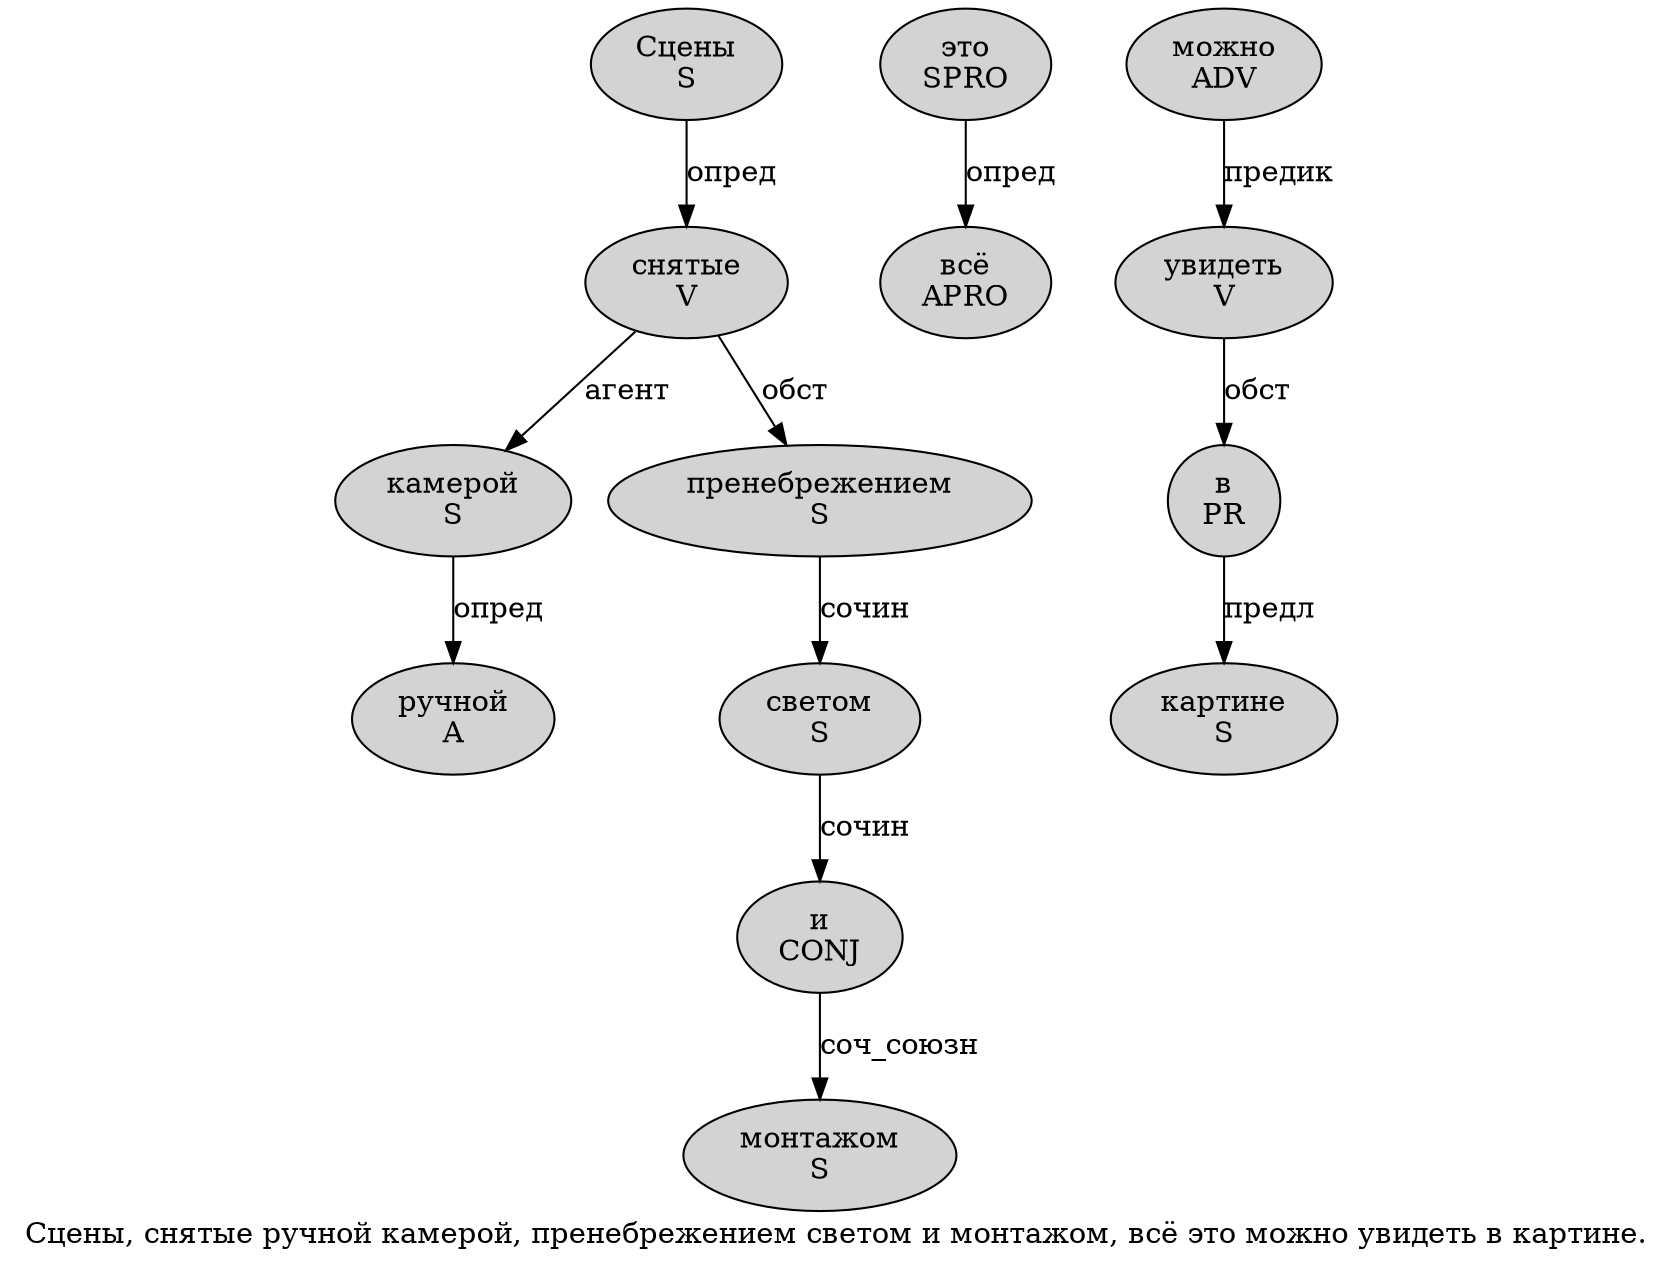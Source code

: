 digraph SENTENCE_666 {
	graph [label="Сцены, снятые ручной камерой, пренебрежением светом и монтажом, всё это можно увидеть в картине."]
	node [style=filled]
		0 [label="Сцены
S" color="" fillcolor=lightgray penwidth=1 shape=ellipse]
		2 [label="снятые
V" color="" fillcolor=lightgray penwidth=1 shape=ellipse]
		3 [label="ручной
A" color="" fillcolor=lightgray penwidth=1 shape=ellipse]
		4 [label="камерой
S" color="" fillcolor=lightgray penwidth=1 shape=ellipse]
		6 [label="пренебрежением
S" color="" fillcolor=lightgray penwidth=1 shape=ellipse]
		7 [label="светом
S" color="" fillcolor=lightgray penwidth=1 shape=ellipse]
		8 [label="и
CONJ" color="" fillcolor=lightgray penwidth=1 shape=ellipse]
		9 [label="монтажом
S" color="" fillcolor=lightgray penwidth=1 shape=ellipse]
		11 [label="всё
APRO" color="" fillcolor=lightgray penwidth=1 shape=ellipse]
		12 [label="это
SPRO" color="" fillcolor=lightgray penwidth=1 shape=ellipse]
		13 [label="можно
ADV" color="" fillcolor=lightgray penwidth=1 shape=ellipse]
		14 [label="увидеть
V" color="" fillcolor=lightgray penwidth=1 shape=ellipse]
		15 [label="в
PR" color="" fillcolor=lightgray penwidth=1 shape=ellipse]
		16 [label="картине
S" color="" fillcolor=lightgray penwidth=1 shape=ellipse]
			13 -> 14 [label="предик"]
			4 -> 3 [label="опред"]
			12 -> 11 [label="опред"]
			7 -> 8 [label="сочин"]
			2 -> 4 [label="агент"]
			2 -> 6 [label="обст"]
			8 -> 9 [label="соч_союзн"]
			0 -> 2 [label="опред"]
			6 -> 7 [label="сочин"]
			14 -> 15 [label="обст"]
			15 -> 16 [label="предл"]
}